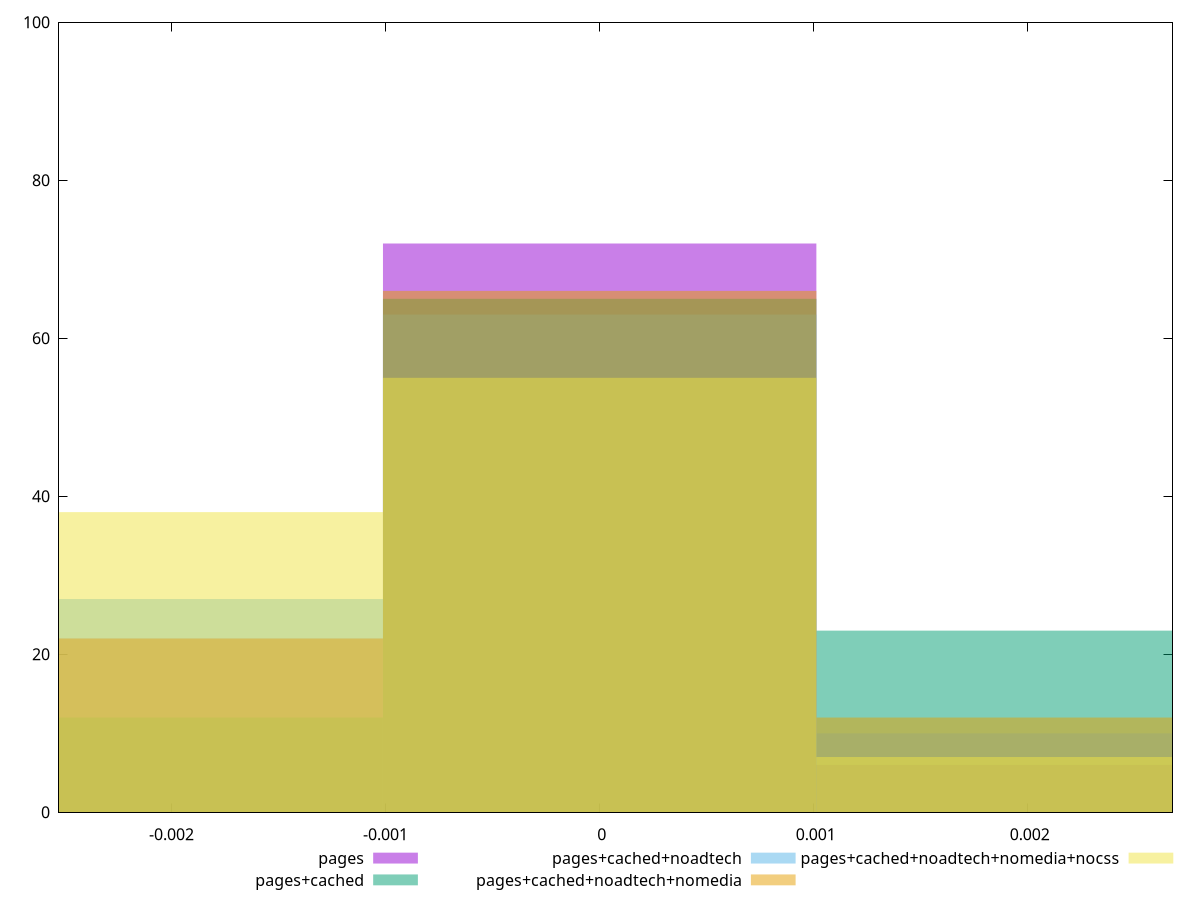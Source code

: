 reset

$pages <<EOF
-0.0020244833773405543 22
0 72
0.0020244833773405543 6
EOF

$pagesCached <<EOF
-0.0020244833773405543 12
0 65
0.0020244833773405543 23
EOF

$pagesCachedNoadtech <<EOF
0 63
-0.0020244833773405543 27
0.0020244833773405543 10
EOF

$pagesCachedNoadtechNomedia <<EOF
-0.0020244833773405543 22
0 66
0.0020244833773405543 12
EOF

$pagesCachedNoadtechNomediaNocss <<EOF
0 55
-0.0020244833773405543 38
0.0020244833773405543 7
EOF

set key outside below
set boxwidth 0.0020244833773405543
set xrange [-0.0025254981369846174:0.002675728366212085]
set yrange [0:100]
set trange [0:100]
set style fill transparent solid 0.5 noborder
set terminal svg size 640, 530 enhanced background rgb 'white'
set output "report_00018_2021-02-10T15-25-16.877Z/meta/pScore-difference/comparison/histogram/all_raw.svg"

plot $pages title "pages" with boxes, \
     $pagesCached title "pages+cached" with boxes, \
     $pagesCachedNoadtech title "pages+cached+noadtech" with boxes, \
     $pagesCachedNoadtechNomedia title "pages+cached+noadtech+nomedia" with boxes, \
     $pagesCachedNoadtechNomediaNocss title "pages+cached+noadtech+nomedia+nocss" with boxes

reset
